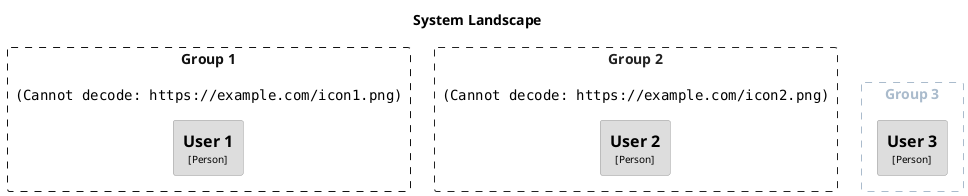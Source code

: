 @startuml
set separator none
title System Landscape

top to bottom direction

skinparam {
  arrowFontSize 10
  defaultTextAlignment center
  wrapWidth 200
  maxMessageSize 100
}

hide stereotype

skinparam rectangle<<User1>> {
  BackgroundColor #dddddd
  FontColor #000000
  BorderColor #9a9a9a
  shadowing false
}
skinparam rectangle<<User2>> {
  BackgroundColor #dddddd
  FontColor #000000
  BorderColor #9a9a9a
  shadowing false
}
skinparam rectangle<<User3>> {
  BackgroundColor #dddddd
  FontColor #000000
  BorderColor #9a9a9a
  shadowing false
}

rectangle "Group 1\n\n<img:https://example.com/icon1.png{scale=1.0}>" <<group1>> {
  skinparam RectangleBorderColor<<group1>> #111111
  skinparam RectangleFontColor<<group1>> #111111
  skinparam RectangleBorderStyle<<group1>> dashed

  rectangle "==User 1\n<size:10>[Person]</size>" <<User1>> as User1
}

rectangle "Group 2\n\n<img:https://example.com/icon2.png{scale=1.0}>" <<group2>> {
  skinparam RectangleBorderColor<<group2>> #222222
  skinparam RectangleFontColor<<group2>> #222222
  skinparam RectangleBorderStyle<<group2>> dashed

  rectangle "==User 2\n<size:10>[Person]</size>" <<User2>> as User2
}

rectangle "Group 3" <<group3>> {
  skinparam RectangleBorderColor<<group3>> #aabbcc
  skinparam RectangleFontColor<<group3>> #aabbcc
  skinparam RectangleBorderStyle<<group3>> dashed

  rectangle "==User 3\n<size:10>[Person]</size>" <<User3>> as User3
}


@enduml